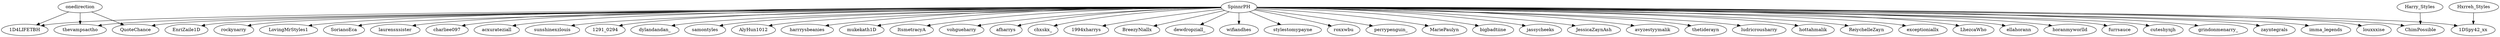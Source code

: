strict digraph {
"SpinnrPH" -> "avyzestyymalik"
"SpinnrPH" -> "thetiderayn"
"SpinnrPH" -> "ludricrousharry"
"SpinnrPH" -> "thetiderayn"
"SpinnrPH" -> "hottahmalik"
"SpinnrPH" -> "ReiychelleZayn"
"SpinnrPH" -> "exceptioniallx"
"SpinnrPH" -> "LhezcaWho"
"SpinnrPH" -> "ellahorann"
"SpinnrPH" -> "horanmyworlld"
"SpinnrPH" -> "horanmyworlld"
"SpinnrPH" -> "furrsauce"
"SpinnrPH" -> "cuteshynjh"
"SpinnrPH" -> "grindonmenarry_"
"SpinnrPH" -> "zayntegrals"
"SpinnrPH" -> "imma_legends"
"SpinnrPH" -> "grindonmenarry_"
"SpinnrPH" -> "louxxxise"
"SpinnrPH" -> "1D4LIFETBH"
"SpinnrPH" -> "EnriZaile1D"
"SpinnrPH" -> "rockynarry"
"SpinnrPH" -> "LovingMrStyles1"
"SpinnrPH" -> "SorianoEca"
"SpinnrPH" -> "laurensxsister"
"SpinnrPH" -> "hottahmalik"
"SpinnrPH" -> "charliee097"
"SpinnrPH" -> "ChimPossible"
"SpinnrPH" -> "ChimPossible"
"SpinnrPH" -> "acxurateziall"
"SpinnrPH" -> "sunshinexzlouis"
"SpinnrPH" -> "cuteshynjh"
"SpinnrPH" -> "charliee097"
"SpinnrPH" -> "1291_0294"
"SpinnrPH" -> "dylandandan_"
"SpinnrPH" -> "samontyles"
"SpinnrPH" -> "AlyHun1012"
"SpinnrPH" -> "dylandandan_"
"SpinnrPH" -> "1DSpy42_xx"
"SpinnrPH" -> "1DSpy42_xx"
"SpinnrPH" -> "1DSpy42_xx"
"SpinnrPH" -> "EnriZaile1D"
"SpinnrPH" -> "LovingMrStyles1"
"SpinnrPH" -> "harrrysbeanies"
"SpinnrPH" -> "mukekath1D"
"SpinnrPH" -> "cuteshynjh"
"SpinnrPH" -> "ItsmetracyA"
"SpinnrPH" -> "thevampsactho"
"SpinnrPH" -> "vohgueharry"
"SpinnrPH" -> "acxurateziall"
"SpinnrPH" -> "louxxxise"
"SpinnrPH" -> "afharrys"
"SpinnrPH" -> "rockynarry"
"SpinnrPH" -> "chxskx_"
"SpinnrPH" -> "thetiderayn"
"SpinnrPH" -> "1994xharrys"
"SpinnrPH" -> "samontyles"
"SpinnrPH" -> "laurensxsister"
"SpinnrPH" -> "BreezyNiallx"
"SpinnrPH" -> "thevampsactho"
"SpinnrPH" -> "dewdropziall_"
"SpinnrPH" -> "BreezyNiallx"
"SpinnrPH" -> "wifiandhes"
"SpinnrPH" -> "BreezyNiallx"
"SpinnrPH" -> "stylestomypayne"
"SpinnrPH" -> "stylestomypayne"
"SpinnrPH" -> "stylestomypayne"
"SpinnrPH" -> "stylestomypayne"
"SpinnrPH" -> "stylestomypayne"
"SpinnrPH" -> "stylestomypayne"
"SpinnrPH" -> "dewdropziall_"
"SpinnrPH" -> "roxxwbu"
"SpinnrPH" -> "perrypenguin_"
"SpinnrPH" -> "wifiandhes"
"SpinnrPH" -> "MariePaulyn"
"SpinnrPH" -> "vohgueharry"
"SpinnrPH" -> "bigbadtiine"
"SpinnrPH" -> "QuoteChance"
"SpinnrPH" -> "jassycheeks"
"SpinnrPH" -> "JessicaZaynAsh"
"SpinnrPH" -> "EnriZaile1D"
"SpinnrPH" -> "samontyles"
"SpinnrPH" -> "furrsauce"
"onedirection" -> "1D4LIFETBH"
"onedirection" -> "thevampsactho"
"onedirection" -> "thevampsactho"
"onedirection" -> "QuoteChance"
"Harry_Styles" -> "ChimPossible"
"Hxrreh_Styles" -> "1DSpy42_xx"
"Hxrreh_Styles" -> "1DSpy42_xx"
"Hxrreh_Styles" -> "1DSpy42_xx"
}